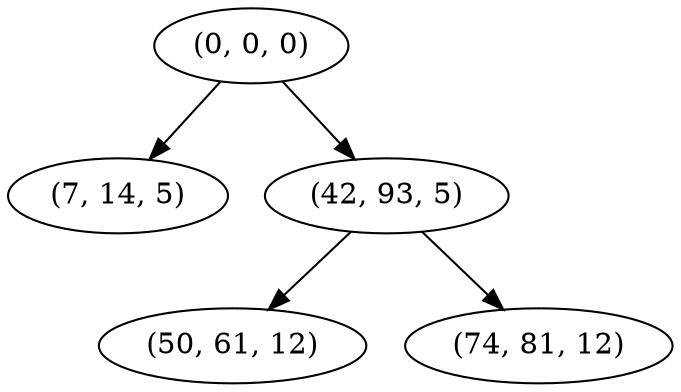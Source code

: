 digraph tree {
    "(0, 0, 0)";
    "(7, 14, 5)";
    "(42, 93, 5)";
    "(50, 61, 12)";
    "(74, 81, 12)";
    "(0, 0, 0)" -> "(7, 14, 5)";
    "(0, 0, 0)" -> "(42, 93, 5)";
    "(42, 93, 5)" -> "(50, 61, 12)";
    "(42, 93, 5)" -> "(74, 81, 12)";
}
